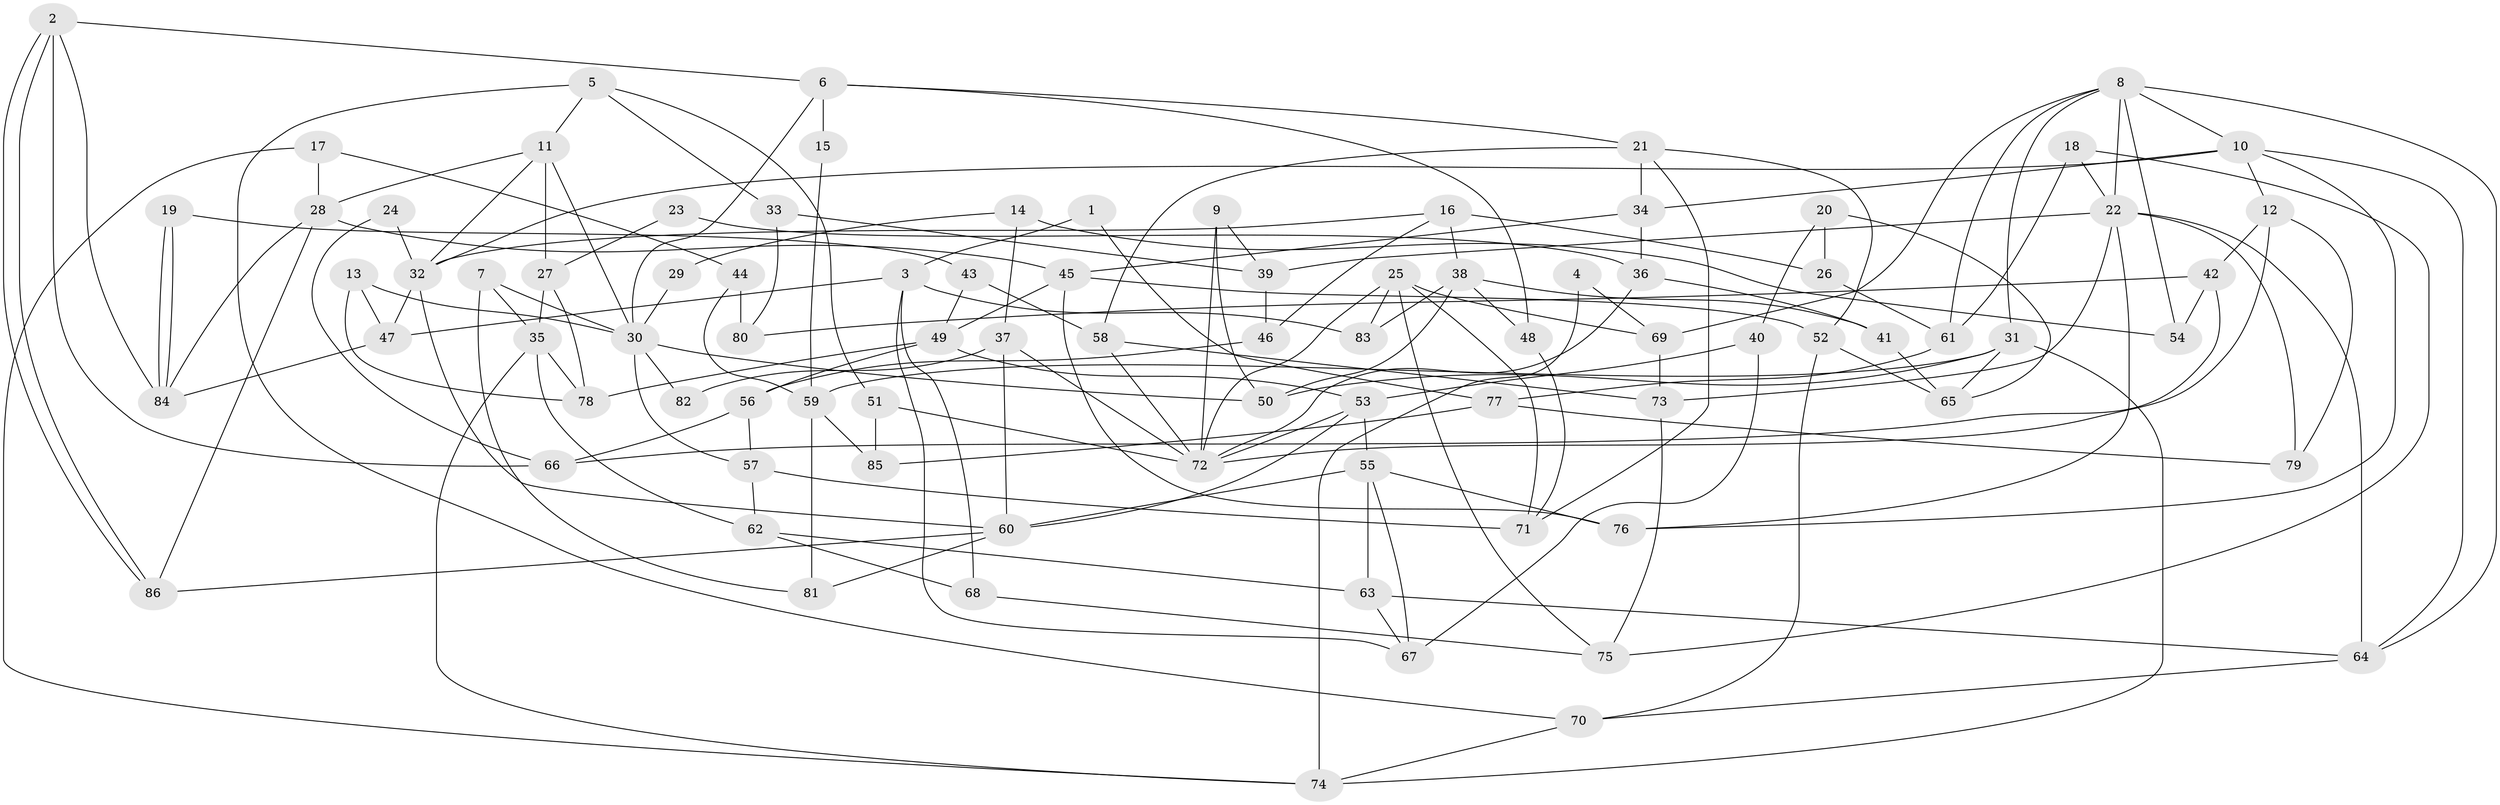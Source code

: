 // Generated by graph-tools (version 1.1) at 2025/11/02/27/25 16:11:24]
// undirected, 86 vertices, 172 edges
graph export_dot {
graph [start="1"]
  node [color=gray90,style=filled];
  1;
  2;
  3;
  4;
  5;
  6;
  7;
  8;
  9;
  10;
  11;
  12;
  13;
  14;
  15;
  16;
  17;
  18;
  19;
  20;
  21;
  22;
  23;
  24;
  25;
  26;
  27;
  28;
  29;
  30;
  31;
  32;
  33;
  34;
  35;
  36;
  37;
  38;
  39;
  40;
  41;
  42;
  43;
  44;
  45;
  46;
  47;
  48;
  49;
  50;
  51;
  52;
  53;
  54;
  55;
  56;
  57;
  58;
  59;
  60;
  61;
  62;
  63;
  64;
  65;
  66;
  67;
  68;
  69;
  70;
  71;
  72;
  73;
  74;
  75;
  76;
  77;
  78;
  79;
  80;
  81;
  82;
  83;
  84;
  85;
  86;
  1 -- 77;
  1 -- 3;
  2 -- 84;
  2 -- 86;
  2 -- 86;
  2 -- 6;
  2 -- 66;
  3 -- 67;
  3 -- 47;
  3 -- 68;
  3 -- 83;
  4 -- 69;
  4 -- 74;
  5 -- 51;
  5 -- 70;
  5 -- 11;
  5 -- 33;
  6 -- 30;
  6 -- 15;
  6 -- 21;
  6 -- 48;
  7 -- 35;
  7 -- 30;
  7 -- 81;
  8 -- 31;
  8 -- 64;
  8 -- 10;
  8 -- 22;
  8 -- 54;
  8 -- 61;
  8 -- 69;
  9 -- 50;
  9 -- 72;
  9 -- 39;
  10 -- 76;
  10 -- 12;
  10 -- 32;
  10 -- 34;
  10 -- 64;
  11 -- 28;
  11 -- 27;
  11 -- 30;
  11 -- 32;
  12 -- 72;
  12 -- 42;
  12 -- 79;
  13 -- 30;
  13 -- 47;
  13 -- 78;
  14 -- 37;
  14 -- 54;
  14 -- 29;
  15 -- 59;
  16 -- 46;
  16 -- 32;
  16 -- 26;
  16 -- 38;
  17 -- 28;
  17 -- 74;
  17 -- 44;
  18 -- 75;
  18 -- 61;
  18 -- 22;
  19 -- 43;
  19 -- 84;
  19 -- 84;
  20 -- 40;
  20 -- 65;
  20 -- 26;
  21 -- 71;
  21 -- 34;
  21 -- 52;
  21 -- 58;
  22 -- 39;
  22 -- 64;
  22 -- 73;
  22 -- 76;
  22 -- 79;
  23 -- 27;
  23 -- 36;
  24 -- 32;
  24 -- 66;
  25 -- 71;
  25 -- 69;
  25 -- 72;
  25 -- 75;
  25 -- 83;
  26 -- 61;
  27 -- 78;
  27 -- 35;
  28 -- 45;
  28 -- 86;
  28 -- 84;
  29 -- 30;
  30 -- 50;
  30 -- 57;
  30 -- 82;
  31 -- 65;
  31 -- 74;
  31 -- 50;
  31 -- 59;
  32 -- 47;
  32 -- 60;
  33 -- 39;
  33 -- 80;
  34 -- 36;
  34 -- 45;
  35 -- 78;
  35 -- 62;
  35 -- 74;
  36 -- 72;
  36 -- 41;
  37 -- 72;
  37 -- 60;
  37 -- 82;
  38 -- 83;
  38 -- 41;
  38 -- 48;
  38 -- 50;
  39 -- 46;
  40 -- 53;
  40 -- 67;
  41 -- 65;
  42 -- 80;
  42 -- 54;
  42 -- 66;
  43 -- 58;
  43 -- 49;
  44 -- 59;
  44 -- 80;
  45 -- 76;
  45 -- 49;
  45 -- 52;
  46 -- 56;
  47 -- 84;
  48 -- 71;
  49 -- 56;
  49 -- 53;
  49 -- 78;
  51 -- 72;
  51 -- 85;
  52 -- 65;
  52 -- 70;
  53 -- 72;
  53 -- 55;
  53 -- 60;
  55 -- 60;
  55 -- 63;
  55 -- 67;
  55 -- 76;
  56 -- 66;
  56 -- 57;
  57 -- 62;
  57 -- 71;
  58 -- 73;
  58 -- 72;
  59 -- 81;
  59 -- 85;
  60 -- 81;
  60 -- 86;
  61 -- 77;
  62 -- 63;
  62 -- 68;
  63 -- 64;
  63 -- 67;
  64 -- 70;
  68 -- 75;
  69 -- 73;
  70 -- 74;
  73 -- 75;
  77 -- 79;
  77 -- 85;
}
